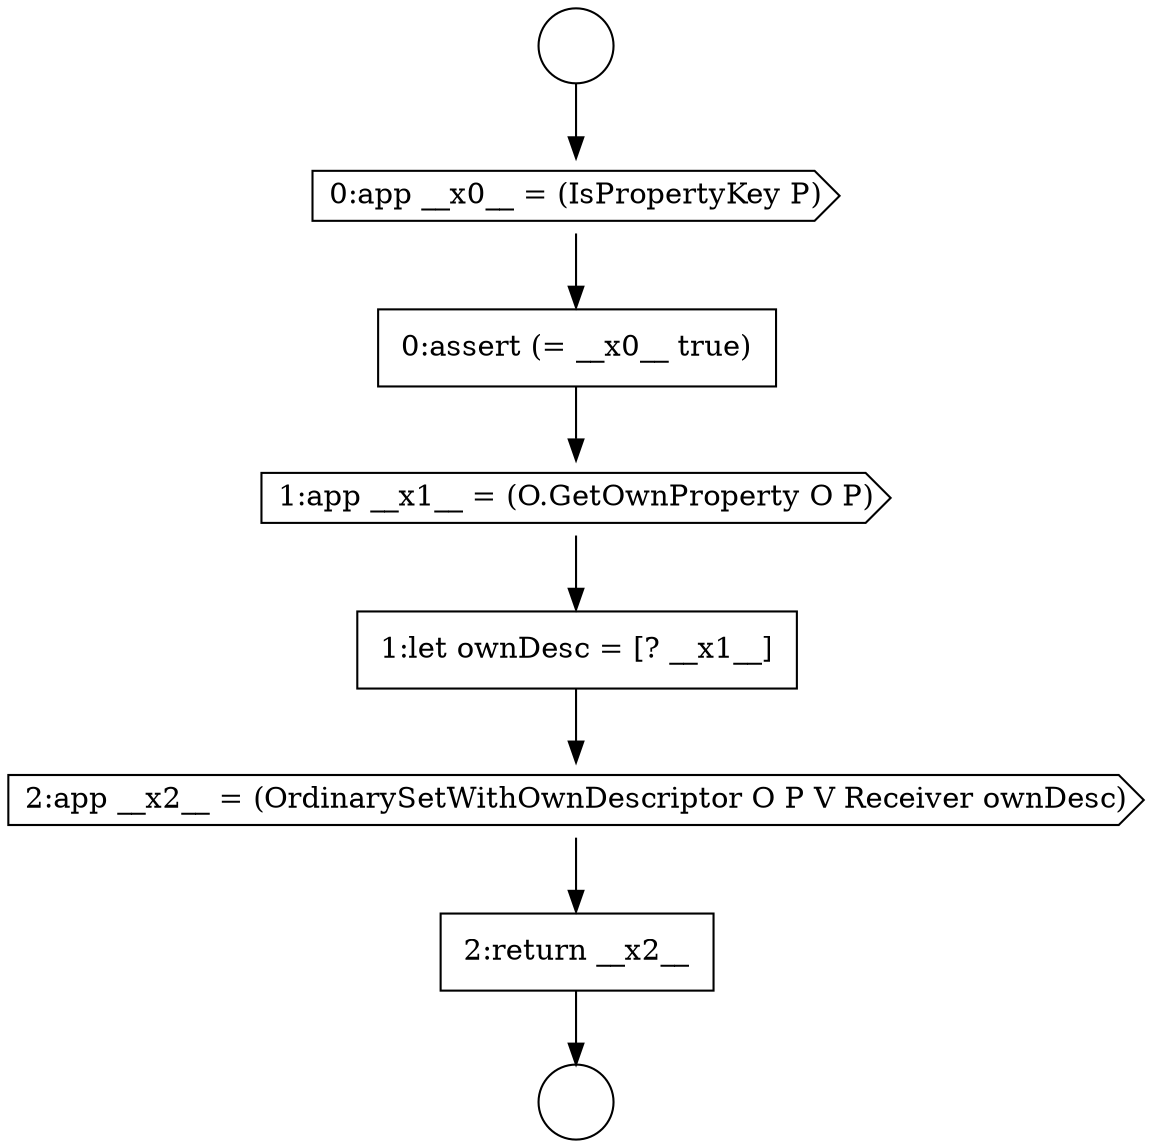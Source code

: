 digraph {
  node1835 [shape=none, margin=0, label=<<font color="black">
    <table border="0" cellborder="1" cellspacing="0" cellpadding="10">
      <tr><td align="left">1:let ownDesc = [? __x1__]</td></tr>
    </table>
  </font>> color="black" fillcolor="white" style=filled]
  node1832 [shape=cds, label=<<font color="black">0:app __x0__ = (IsPropertyKey P)</font>> color="black" fillcolor="white" style=filled]
  node1831 [shape=circle label=" " color="black" fillcolor="white" style=filled]
  node1833 [shape=none, margin=0, label=<<font color="black">
    <table border="0" cellborder="1" cellspacing="0" cellpadding="10">
      <tr><td align="left">0:assert (= __x0__ true)</td></tr>
    </table>
  </font>> color="black" fillcolor="white" style=filled]
  node1830 [shape=circle label=" " color="black" fillcolor="white" style=filled]
  node1834 [shape=cds, label=<<font color="black">1:app __x1__ = (O.GetOwnProperty O P)</font>> color="black" fillcolor="white" style=filled]
  node1837 [shape=none, margin=0, label=<<font color="black">
    <table border="0" cellborder="1" cellspacing="0" cellpadding="10">
      <tr><td align="left">2:return __x2__</td></tr>
    </table>
  </font>> color="black" fillcolor="white" style=filled]
  node1836 [shape=cds, label=<<font color="black">2:app __x2__ = (OrdinarySetWithOwnDescriptor O P V Receiver ownDesc)</font>> color="black" fillcolor="white" style=filled]
  node1836 -> node1837 [ color="black"]
  node1830 -> node1832 [ color="black"]
  node1833 -> node1834 [ color="black"]
  node1837 -> node1831 [ color="black"]
  node1835 -> node1836 [ color="black"]
  node1834 -> node1835 [ color="black"]
  node1832 -> node1833 [ color="black"]
}
